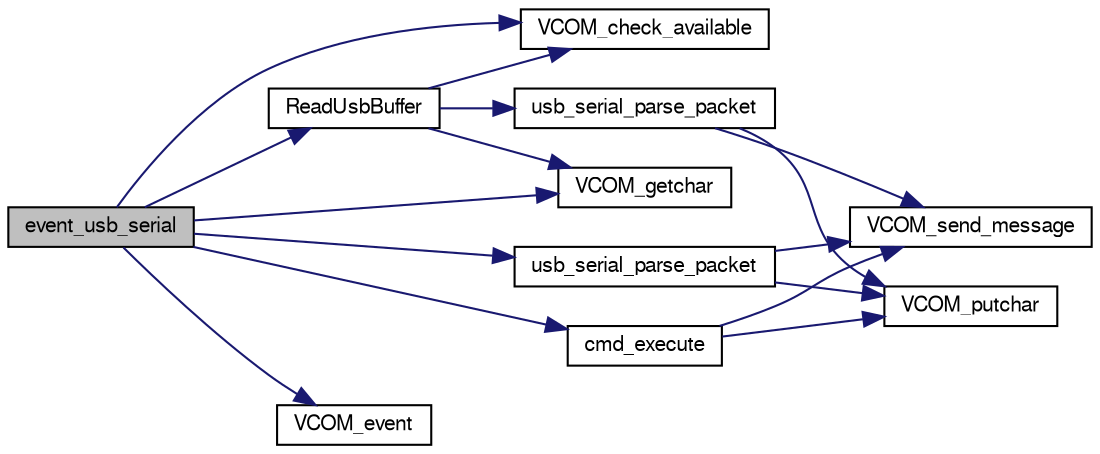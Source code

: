 digraph "event_usb_serial"
{
  edge [fontname="FreeSans",fontsize="10",labelfontname="FreeSans",labelfontsize="10"];
  node [fontname="FreeSans",fontsize="10",shape=record];
  rankdir="LR";
  Node1 [label="event_usb_serial",height=0.2,width=0.4,color="black", fillcolor="grey75", style="filled", fontcolor="black"];
  Node1 -> Node2 [color="midnightblue",fontsize="10",style="solid",fontname="FreeSans"];
  Node2 [label="cmd_execute",height=0.2,width=0.4,color="black", fillcolor="white", style="filled",URL="$usb__serial__stm32__example1_8c.html#a4c05230e98a20fb7a4fdd8ad8e5c528a",tooltip="Execute command from user use strncmp. "];
  Node2 -> Node3 [color="midnightblue",fontsize="10",style="solid",fontname="FreeSans"];
  Node3 [label="VCOM_putchar",height=0.2,width=0.4,color="black", fillcolor="white", style="filled",URL="$lpc21_2usb__ser__hw_8c.html#a19a213d00cf249a4d4d60dbf1a9907d3",tooltip="Writes one character to VCOM port. "];
  Node2 -> Node4 [color="midnightblue",fontsize="10",style="solid",fontname="FreeSans"];
  Node4 [label="VCOM_send_message",height=0.2,width=0.4,color="black", fillcolor="white", style="filled",URL="$lpc21_2usb__ser__hw_8c.html#aad17c325b3e7623c13d24b25fc42fe3b"];
  Node1 -> Node5 [color="midnightblue",fontsize="10",style="solid",fontname="FreeSans"];
  Node5 [label="ReadUsbBuffer",height=0.2,width=0.4,color="black", fillcolor="white", style="filled",URL="$usb__serial__stm32__example1_8c.html#a37712c8618bb3ae74339fb687cddd9e5",tooltip="Helper function. "];
  Node5 -> Node6 [color="midnightblue",fontsize="10",style="solid",fontname="FreeSans"];
  Node6 [label="VCOM_check_available",height=0.2,width=0.4,color="black", fillcolor="white", style="filled",URL="$lpc21_2usb__ser__hw_8c.html#a4cfafe558a6e594ce0638634e7cec7db",tooltip="Checks if data available in VCOM buffer. "];
  Node5 -> Node7 [color="midnightblue",fontsize="10",style="solid",fontname="FreeSans"];
  Node7 [label="usb_serial_parse_packet",height=0.2,width=0.4,color="black", fillcolor="white", style="filled",URL="$usb__serial__stm32__example1_8c.html#a4a15762007447868777bd94670fd6493",tooltip="Parse data from buffer Note that the function receives int, not char Because we want to be able to ca..."];
  Node7 -> Node3 [color="midnightblue",fontsize="10",style="solid",fontname="FreeSans"];
  Node7 -> Node4 [color="midnightblue",fontsize="10",style="solid",fontname="FreeSans"];
  Node5 -> Node8 [color="midnightblue",fontsize="10",style="solid",fontname="FreeSans"];
  Node8 [label="VCOM_getchar",height=0.2,width=0.4,color="black", fillcolor="white", style="filled",URL="$lpc21_2usb__ser__hw_8c.html#a184633f63ad351d8e70857d9e5ba4a3e",tooltip="Reads one character from VCOM port. "];
  Node1 -> Node9 [color="midnightblue",fontsize="10",style="solid",fontname="FreeSans"];
  Node9 [label="usb_serial_parse_packet",height=0.2,width=0.4,color="black", fillcolor="white", style="filled",URL="$usb__serial__stm32__example2_8c.html#a4a15762007447868777bd94670fd6493",tooltip="Parse data from buffer Note that the function receives int, not char Because we want to be able to ca..."];
  Node9 -> Node3 [color="midnightblue",fontsize="10",style="solid",fontname="FreeSans"];
  Node9 -> Node4 [color="midnightblue",fontsize="10",style="solid",fontname="FreeSans"];
  Node1 -> Node6 [color="midnightblue",fontsize="10",style="solid",fontname="FreeSans"];
  Node1 -> Node10 [color="midnightblue",fontsize="10",style="solid",fontname="FreeSans"];
  Node10 [label="VCOM_event",height=0.2,width=0.4,color="black", fillcolor="white", style="filled",URL="$lpc21_2usb__ser__hw_8c.html#a15c895e4456578b3ca2818c1e17c832a"];
  Node1 -> Node8 [color="midnightblue",fontsize="10",style="solid",fontname="FreeSans"];
}
